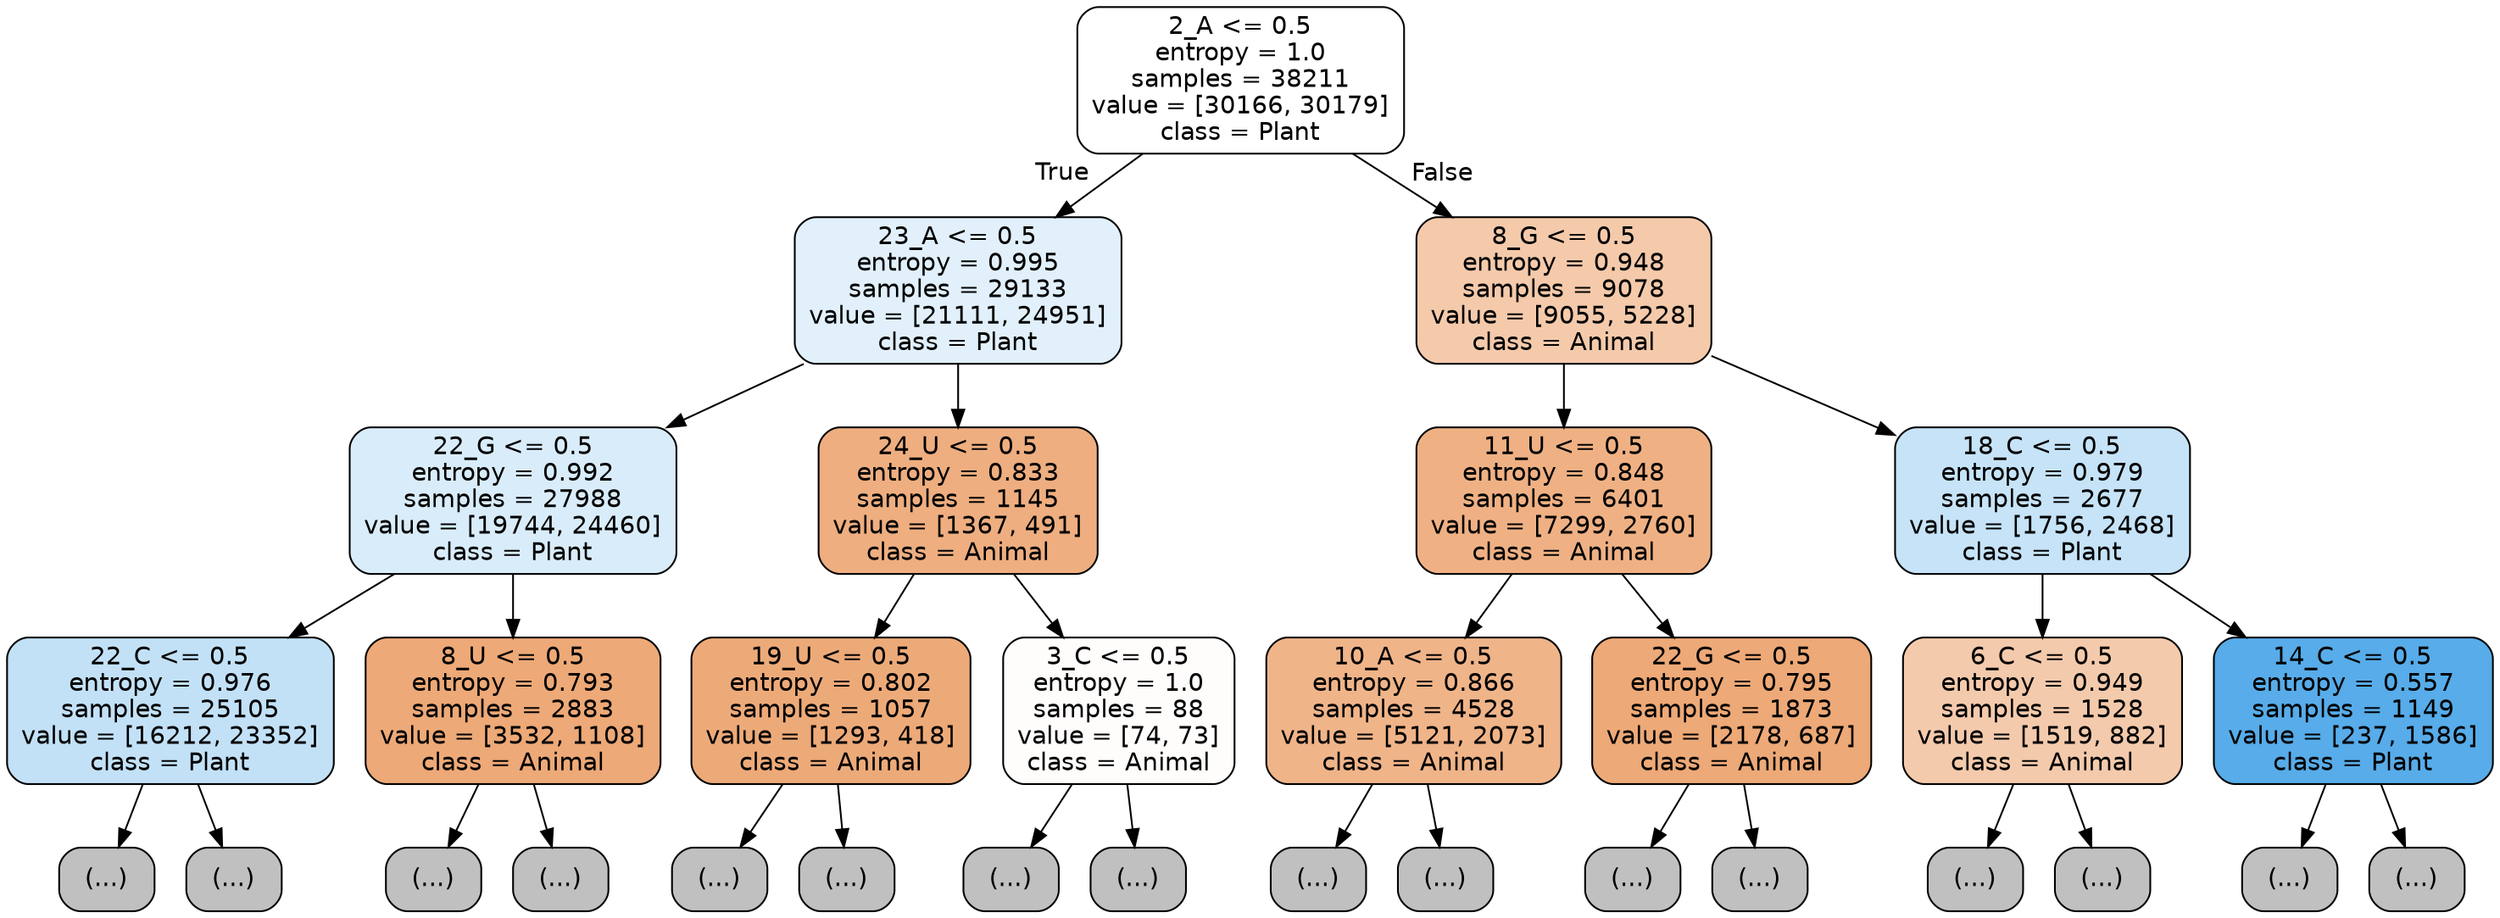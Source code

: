digraph Tree {
node [shape=box, style="filled, rounded", color="black", fontname="helvetica"] ;
edge [fontname="helvetica"] ;
0 [label="2_A <= 0.5\nentropy = 1.0\nsamples = 38211\nvalue = [30166, 30179]\nclass = Plant", fillcolor="#ffffff"] ;
1 [label="23_A <= 0.5\nentropy = 0.995\nsamples = 29133\nvalue = [21111, 24951]\nclass = Plant", fillcolor="#e1f0fb"] ;
0 -> 1 [labeldistance=2.5, labelangle=45, headlabel="True"] ;
2 [label="22_G <= 0.5\nentropy = 0.992\nsamples = 27988\nvalue = [19744, 24460]\nclass = Plant", fillcolor="#d9ecfa"] ;
1 -> 2 ;
3 [label="22_C <= 0.5\nentropy = 0.976\nsamples = 25105\nvalue = [16212, 23352]\nclass = Plant", fillcolor="#c2e1f7"] ;
2 -> 3 ;
4 [label="(...)", fillcolor="#C0C0C0"] ;
3 -> 4 ;
9581 [label="(...)", fillcolor="#C0C0C0"] ;
3 -> 9581 ;
10886 [label="8_U <= 0.5\nentropy = 0.793\nsamples = 2883\nvalue = [3532, 1108]\nclass = Animal", fillcolor="#eda977"] ;
2 -> 10886 ;
10887 [label="(...)", fillcolor="#C0C0C0"] ;
10886 -> 10887 ;
11830 [label="(...)", fillcolor="#C0C0C0"] ;
10886 -> 11830 ;
12183 [label="24_U <= 0.5\nentropy = 0.833\nsamples = 1145\nvalue = [1367, 491]\nclass = Animal", fillcolor="#eeae80"] ;
1 -> 12183 ;
12184 [label="19_U <= 0.5\nentropy = 0.802\nsamples = 1057\nvalue = [1293, 418]\nclass = Animal", fillcolor="#edaa79"] ;
12183 -> 12184 ;
12185 [label="(...)", fillcolor="#C0C0C0"] ;
12184 -> 12185 ;
12530 [label="(...)", fillcolor="#C0C0C0"] ;
12184 -> 12530 ;
12631 [label="3_C <= 0.5\nentropy = 1.0\nsamples = 88\nvalue = [74, 73]\nclass = Animal", fillcolor="#fffdfc"] ;
12183 -> 12631 ;
12632 [label="(...)", fillcolor="#C0C0C0"] ;
12631 -> 12632 ;
12687 [label="(...)", fillcolor="#C0C0C0"] ;
12631 -> 12687 ;
12696 [label="8_G <= 0.5\nentropy = 0.948\nsamples = 9078\nvalue = [9055, 5228]\nclass = Animal", fillcolor="#f4caab"] ;
0 -> 12696 [labeldistance=2.5, labelangle=-45, headlabel="False"] ;
12697 [label="11_U <= 0.5\nentropy = 0.848\nsamples = 6401\nvalue = [7299, 2760]\nclass = Animal", fillcolor="#efb184"] ;
12696 -> 12697 ;
12698 [label="10_A <= 0.5\nentropy = 0.866\nsamples = 4528\nvalue = [5121, 2073]\nclass = Animal", fillcolor="#f0b489"] ;
12697 -> 12698 ;
12699 [label="(...)", fillcolor="#C0C0C0"] ;
12698 -> 12699 ;
14330 [label="(...)", fillcolor="#C0C0C0"] ;
12698 -> 14330 ;
14909 [label="22_G <= 0.5\nentropy = 0.795\nsamples = 1873\nvalue = [2178, 687]\nclass = Animal", fillcolor="#eda977"] ;
12697 -> 14909 ;
14910 [label="(...)", fillcolor="#C0C0C0"] ;
14909 -> 14910 ;
15667 [label="(...)", fillcolor="#C0C0C0"] ;
14909 -> 15667 ;
15766 [label="18_C <= 0.5\nentropy = 0.979\nsamples = 2677\nvalue = [1756, 2468]\nclass = Plant", fillcolor="#c6e3f7"] ;
12696 -> 15766 ;
15767 [label="6_C <= 0.5\nentropy = 0.949\nsamples = 1528\nvalue = [1519, 882]\nclass = Animal", fillcolor="#f4caac"] ;
15766 -> 15767 ;
15768 [label="(...)", fillcolor="#C0C0C0"] ;
15767 -> 15768 ;
16367 [label="(...)", fillcolor="#C0C0C0"] ;
15767 -> 16367 ;
16582 [label="14_C <= 0.5\nentropy = 0.557\nsamples = 1149\nvalue = [237, 1586]\nclass = Plant", fillcolor="#57ace9"] ;
15766 -> 16582 ;
16583 [label="(...)", fillcolor="#C0C0C0"] ;
16582 -> 16583 ;
16734 [label="(...)", fillcolor="#C0C0C0"] ;
16582 -> 16734 ;
}
